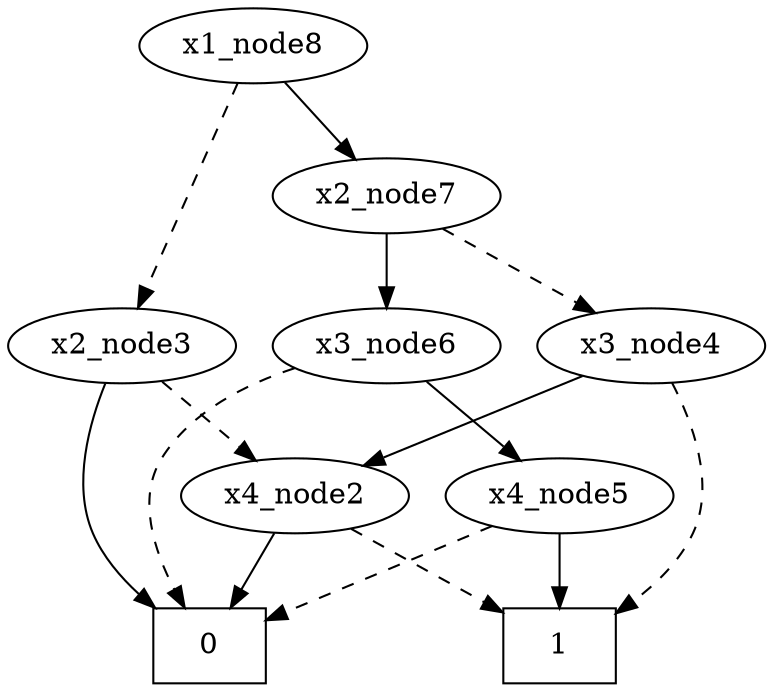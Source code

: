 digraph G { 
 0 [shape=box]; 
 1 [shape=box]; 
x4_node2 -> 1 [style = dashed];
x4_node2 -> 0;
x2_node3 -> x4_node2 [style = dashed];
x2_node3 -> 0;
x3_node4 -> 1 [style = dashed];
x3_node4 -> x4_node2;
x4_node5 -> 0 [style = dashed];
x4_node5 -> 1;
x3_node6 -> 0 [style = dashed];
x3_node6 -> x4_node5;
x2_node7 -> x3_node4 [style = dashed];
x2_node7 -> x3_node6;
x1_node8 -> x2_node3 [style = dashed];
x1_node8 -> x2_node7;
 }